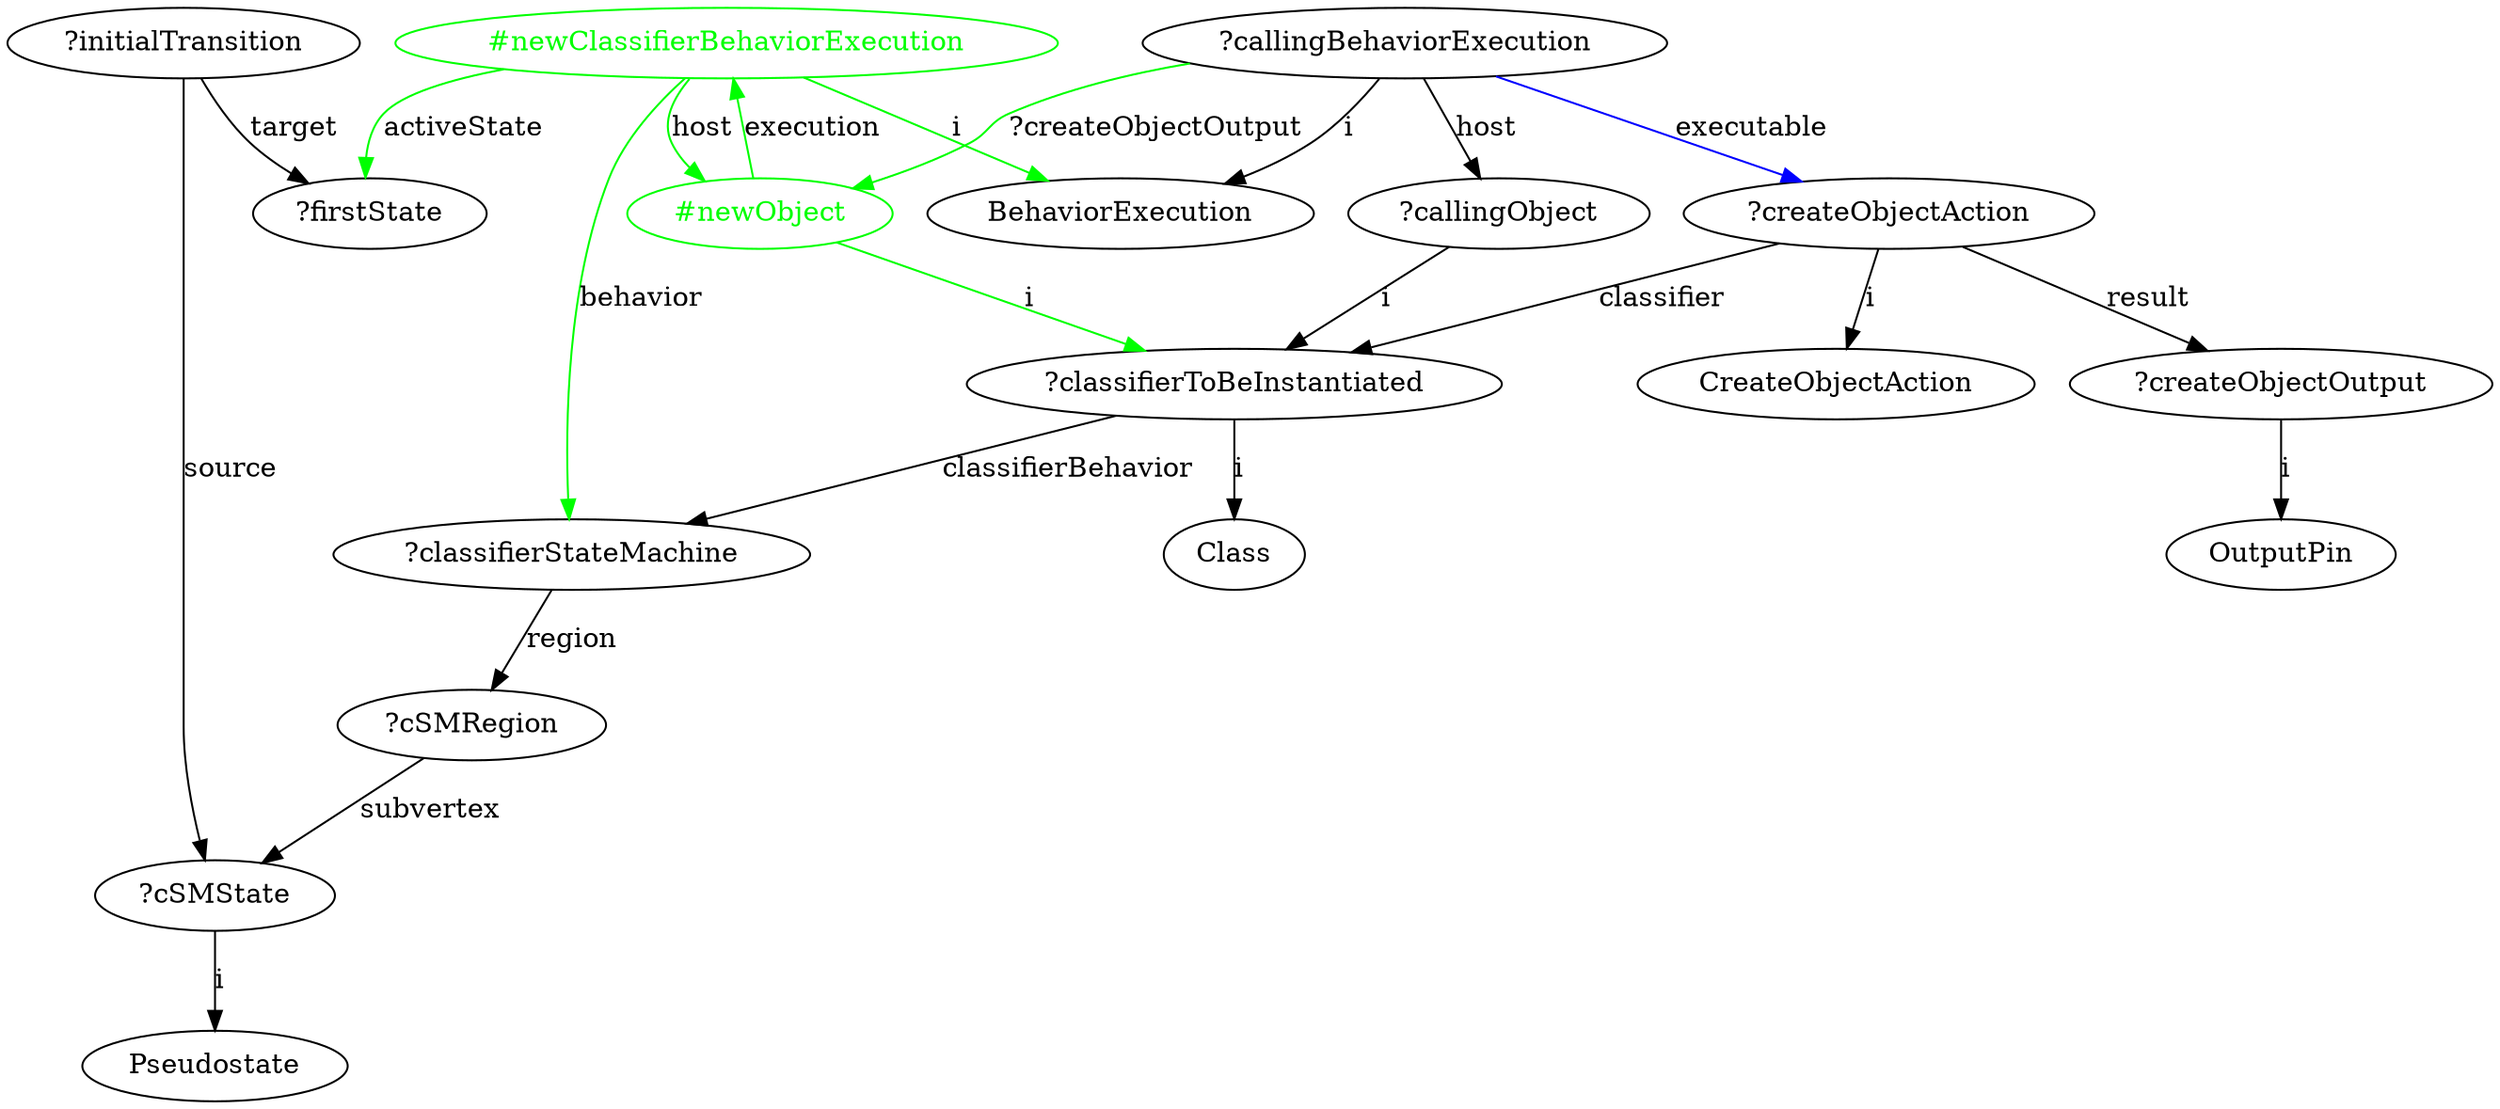digraph createObjectAction_SameType {
	"?createObjectAction" -> "CreateObjectAction" [label="i"]
	"?createObjectAction" -> "?createObjectOutput" [label="result"]
	"?createObjectAction" -> "?classifierToBeInstantiated" [label="classifier"]
	"?classifierToBeInstantiated" -> "Class" [label="i"]
	"?createObjectOutput" -> "OutputPin" [label="i"]
	"?callingBehaviorExecution" -> "BehaviorExecution" [label="i"]
	"?callingBehaviorExecution" -> "?callingObject" [label="host"]
	"?classifierToBeInstantiated" -> "?classifierStateMachine" [label="classifierBehavior"]
	"?classifierStateMachine" -> "?cSMRegion" [label="region"]
	"?cSMRegion" -> "?cSMState" [label="subvertex"]
	"?cSMState" -> "Pseudostate" [label="i"]
	"?callingObject" -> "?classifierToBeInstantiated" [label="i"]
	"#newObject" -> "?classifierToBeInstantiated" [label="i", color="green"]
	"#newObject" [color="green", fontcolor="green"]
	"#newObject" -> "#newClassifierBehaviorExecution" [label="execution", color="green"]
	"#newObject" [color="green", fontcolor="green"]
	"#newClassifierBehaviorExecution" [color="green", fontcolor="green"]
	"#newClassifierBehaviorExecution" -> "#newObject" [label="host", color="green"]
	"#newClassifierBehaviorExecution" [color="green", fontcolor="green"]
	"#newObject" [color="green", fontcolor="green"]
	"#newClassifierBehaviorExecution" -> "BehaviorExecution" [label="i", color="green"]
	"#newClassifierBehaviorExecution" [color="green", fontcolor="green"]
	"#newClassifierBehaviorExecution" -> "?classifierStateMachine" [label="behavior", color="green"]
	"#newClassifierBehaviorExecution" [color="green", fontcolor="green"]
	"?callingBehaviorExecution" -> "#newObject" [label="?createObjectOutput", color="green"]
	"#newObject" [color="green", fontcolor="green"]
	"?initialTransition" -> "?firstState" [label="target"]
	"?initialTransition" -> "?cSMState" [label="source"]
	"#newClassifierBehaviorExecution" -> "?firstState" [label="activeState", color="green"]
	"#newClassifierBehaviorExecution" [color="green", fontcolor="green"]
	"?callingBehaviorExecution" -> "?createObjectAction" [label="executable", color="blue"]
}
